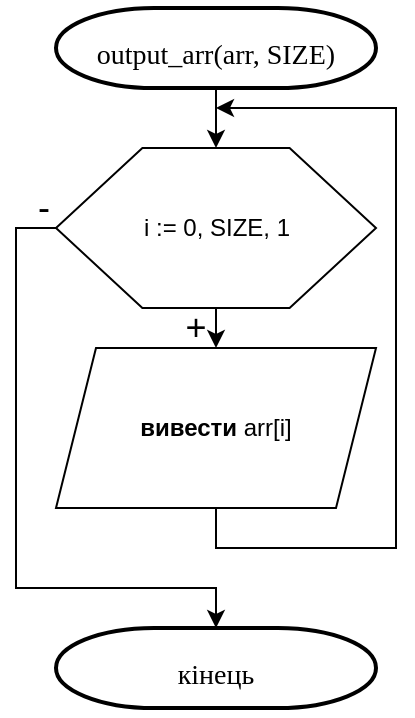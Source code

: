 <mxfile version="13.9.9" type="device"><diagram id="C5RBs43oDa-KdzZeNtuy" name="Page-1"><mxGraphModel dx="852" dy="494" grid="1" gridSize="10" guides="1" tooltips="1" connect="1" arrows="1" fold="1" page="1" pageScale="1" pageWidth="827" pageHeight="1169" math="0" shadow="0"><root><mxCell id="WIyWlLk6GJQsqaUBKTNV-0"/><mxCell id="WIyWlLk6GJQsqaUBKTNV-1" parent="WIyWlLk6GJQsqaUBKTNV-0"/><mxCell id="NODOET3kS8kVMpa9-e4C-2" style="edgeStyle=orthogonalEdgeStyle;rounded=0;orthogonalLoop=1;jettySize=auto;html=1;exitX=0.5;exitY=1;exitDx=0;exitDy=0;exitPerimeter=0;entryX=0.5;entryY=0;entryDx=0;entryDy=0;" edge="1" parent="WIyWlLk6GJQsqaUBKTNV-1" source="NODOET3kS8kVMpa9-e4C-0" target="NODOET3kS8kVMpa9-e4C-1"><mxGeometry relative="1" as="geometry"/></mxCell><mxCell id="NODOET3kS8kVMpa9-e4C-0" value="&lt;p class=&quot;MsoNormal&quot; style=&quot;margin-top: 12.0pt ; text-indent: 0cm ; line-height: 150%&quot;&gt;&lt;span style=&quot;line-height: 150% ; font-family: &amp;#34;times new roman&amp;#34; , serif&quot;&gt;&lt;font style=&quot;font-size: 14px&quot;&gt;output_arr(arr, SIZE)&lt;/font&gt;&lt;span style=&quot;font-weight: bold ; font-size: 14pt&quot;&gt;&lt;/span&gt;&lt;/span&gt;&lt;/p&gt;" style="strokeWidth=2;html=1;shape=mxgraph.flowchart.terminator;whiteSpace=wrap;" vertex="1" parent="WIyWlLk6GJQsqaUBKTNV-1"><mxGeometry x="400" y="40" width="160" height="40" as="geometry"/></mxCell><mxCell id="NODOET3kS8kVMpa9-e4C-4" style="edgeStyle=orthogonalEdgeStyle;rounded=0;orthogonalLoop=1;jettySize=auto;html=1;exitX=0.5;exitY=1;exitDx=0;exitDy=0;entryX=0.5;entryY=0;entryDx=0;entryDy=0;" edge="1" parent="WIyWlLk6GJQsqaUBKTNV-1" source="NODOET3kS8kVMpa9-e4C-1" target="NODOET3kS8kVMpa9-e4C-3"><mxGeometry relative="1" as="geometry"/></mxCell><mxCell id="NODOET3kS8kVMpa9-e4C-7" style="edgeStyle=orthogonalEdgeStyle;rounded=0;orthogonalLoop=1;jettySize=auto;html=1;exitX=0;exitY=0.5;exitDx=0;exitDy=0;entryX=0.5;entryY=0;entryDx=0;entryDy=0;entryPerimeter=0;" edge="1" parent="WIyWlLk6GJQsqaUBKTNV-1" source="NODOET3kS8kVMpa9-e4C-1" target="NODOET3kS8kVMpa9-e4C-6"><mxGeometry relative="1" as="geometry"><Array as="points"><mxPoint x="380" y="150"/><mxPoint x="380" y="330"/><mxPoint x="480" y="330"/></Array></mxGeometry></mxCell><mxCell id="NODOET3kS8kVMpa9-e4C-1" value="i := 0, SIZE, 1" style="verticalLabelPosition=middle;verticalAlign=middle;html=1;shape=hexagon;perimeter=hexagonPerimeter2;arcSize=6;size=0.27;labelPosition=center;align=center;" vertex="1" parent="WIyWlLk6GJQsqaUBKTNV-1"><mxGeometry x="400" y="110" width="160" height="80" as="geometry"/></mxCell><mxCell id="NODOET3kS8kVMpa9-e4C-5" style="edgeStyle=orthogonalEdgeStyle;rounded=0;orthogonalLoop=1;jettySize=auto;html=1;exitX=0.5;exitY=1;exitDx=0;exitDy=0;" edge="1" parent="WIyWlLk6GJQsqaUBKTNV-1" source="NODOET3kS8kVMpa9-e4C-3"><mxGeometry relative="1" as="geometry"><mxPoint x="480" y="90" as="targetPoint"/><Array as="points"><mxPoint x="480" y="310"/><mxPoint x="570" y="310"/><mxPoint x="570" y="90"/></Array></mxGeometry></mxCell><mxCell id="NODOET3kS8kVMpa9-e4C-3" value="&lt;b&gt;вивести &lt;/b&gt;arr[i]" style="shape=parallelogram;perimeter=parallelogramPerimeter;whiteSpace=wrap;html=1;fixedSize=1;" vertex="1" parent="WIyWlLk6GJQsqaUBKTNV-1"><mxGeometry x="400" y="210" width="160" height="80" as="geometry"/></mxCell><mxCell id="NODOET3kS8kVMpa9-e4C-6" value="&lt;p class=&quot;MsoNormal&quot; style=&quot;margin-top: 12.0pt ; text-indent: 0cm ; line-height: 150%&quot;&gt;&lt;span style=&quot;line-height: 150% ; font-family: &amp;#34;times new roman&amp;#34; , serif&quot;&gt;&lt;font style=&quot;font-size: 14px&quot;&gt;кінець&lt;/font&gt;&lt;span style=&quot;font-weight: bold ; font-size: 14pt&quot;&gt;&lt;/span&gt;&lt;/span&gt;&lt;/p&gt;" style="strokeWidth=2;html=1;shape=mxgraph.flowchart.terminator;whiteSpace=wrap;" vertex="1" parent="WIyWlLk6GJQsqaUBKTNV-1"><mxGeometry x="400" y="350" width="160" height="40" as="geometry"/></mxCell><mxCell id="NODOET3kS8kVMpa9-e4C-8" value="&lt;font style=&quot;font-size: 18px&quot;&gt;+&lt;/font&gt;" style="text;html=1;strokeColor=none;fillColor=none;align=center;verticalAlign=middle;whiteSpace=wrap;rounded=0;" vertex="1" parent="WIyWlLk6GJQsqaUBKTNV-1"><mxGeometry x="450" y="190" width="40" height="20" as="geometry"/></mxCell><mxCell id="NODOET3kS8kVMpa9-e4C-9" value="&lt;font style=&quot;font-size: 18px&quot;&gt;-&lt;/font&gt;" style="text;html=1;strokeColor=none;fillColor=none;align=center;verticalAlign=middle;whiteSpace=wrap;rounded=0;" vertex="1" parent="WIyWlLk6GJQsqaUBKTNV-1"><mxGeometry x="374" y="130" width="40" height="20" as="geometry"/></mxCell></root></mxGraphModel></diagram></mxfile>